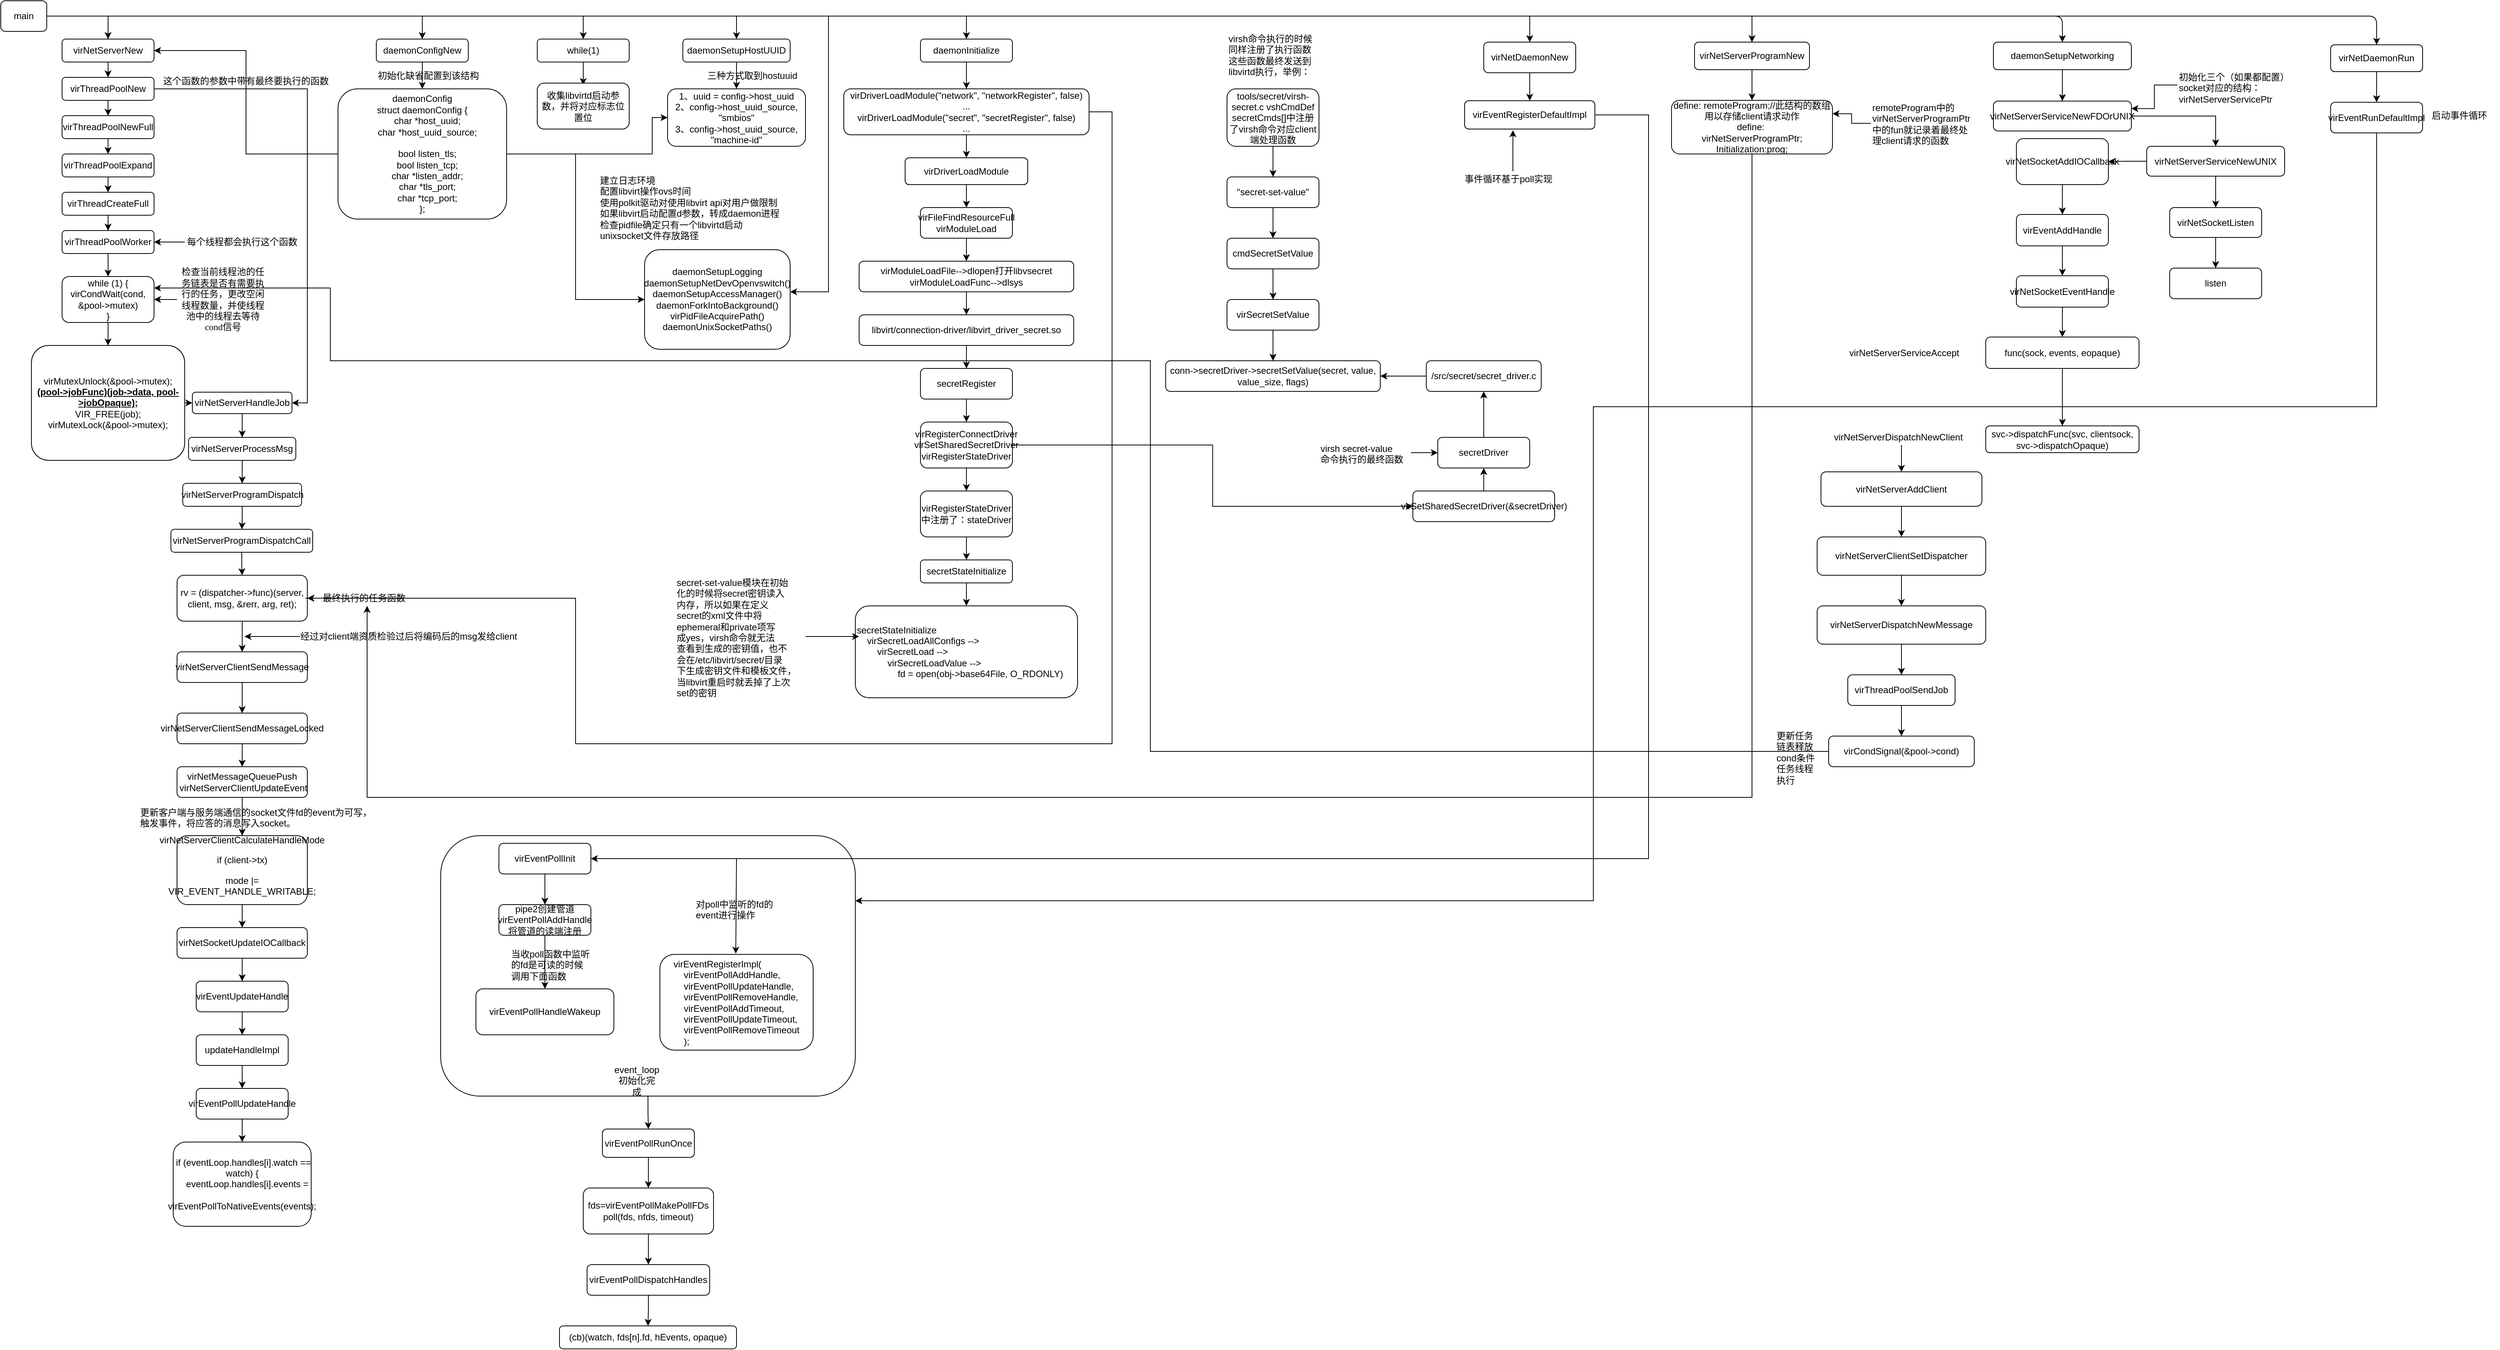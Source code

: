 <mxfile version="12.2.7" type="github" pages="1"><diagram id="6nts0LVAfogkOKdhR7Pe" name="第 1 页"><mxGraphModel dx="946" dy="543" grid="1" gridSize="10" guides="1" tooltips="1" connect="1" arrows="1" fold="1" page="1" pageScale="1" pageWidth="3300" pageHeight="4681" background="none" math="0" shadow="0"><root><mxCell id="0"/><mxCell id="1" parent="0"/><mxCell id="l3iOEgcPiv_9qMDqv0bA-8" style="edgeStyle=orthogonalEdgeStyle;rounded=0;orthogonalLoop=1;jettySize=auto;html=1;" parent="1" source="l3iOEgcPiv_9qMDqv0bA-1" target="l3iOEgcPiv_9qMDqv0bA-7" edge="1"><mxGeometry relative="1" as="geometry"/></mxCell><mxCell id="l3iOEgcPiv_9qMDqv0bA-64" style="edgeStyle=orthogonalEdgeStyle;rounded=0;orthogonalLoop=1;jettySize=auto;html=1;entryX=0.5;entryY=0;entryDx=0;entryDy=0;" parent="1" source="l3iOEgcPiv_9qMDqv0bA-1" target="l3iOEgcPiv_9qMDqv0bA-63" edge="1"><mxGeometry relative="1" as="geometry"><mxPoint x="400" y="50" as="targetPoint"/></mxGeometry></mxCell><mxCell id="l3iOEgcPiv_9qMDqv0bA-73" style="edgeStyle=orthogonalEdgeStyle;rounded=0;orthogonalLoop=1;jettySize=auto;html=1;" parent="1" source="l3iOEgcPiv_9qMDqv0bA-1" target="l3iOEgcPiv_9qMDqv0bA-70" edge="1"><mxGeometry relative="1" as="geometry"/></mxCell><mxCell id="l3iOEgcPiv_9qMDqv0bA-85" style="edgeStyle=orthogonalEdgeStyle;rounded=0;orthogonalLoop=1;jettySize=auto;html=1;entryX=0.5;entryY=0;entryDx=0;entryDy=0;" parent="1" source="l3iOEgcPiv_9qMDqv0bA-1" target="l3iOEgcPiv_9qMDqv0bA-74" edge="1"><mxGeometry relative="1" as="geometry"/></mxCell><mxCell id="l3iOEgcPiv_9qMDqv0bA-86" style="edgeStyle=orthogonalEdgeStyle;rounded=0;orthogonalLoop=1;jettySize=auto;html=1;entryX=1;entryY=0.423;entryDx=0;entryDy=0;entryPerimeter=0;" parent="1" source="l3iOEgcPiv_9qMDqv0bA-1" target="l3iOEgcPiv_9qMDqv0bA-79" edge="1"><mxGeometry relative="1" as="geometry"><Array as="points"><mxPoint x="1080" y="50"/><mxPoint x="1080" y="410"/></Array></mxGeometry></mxCell><mxCell id="l3iOEgcPiv_9qMDqv0bA-106" style="edgeStyle=orthogonalEdgeStyle;rounded=0;orthogonalLoop=1;jettySize=auto;html=1;entryX=0.5;entryY=0;entryDx=0;entryDy=0;" parent="1" source="l3iOEgcPiv_9qMDqv0bA-1" target="l3iOEgcPiv_9qMDqv0bA-105" edge="1"><mxGeometry relative="1" as="geometry"/></mxCell><mxCell id="l3iOEgcPiv_9qMDqv0bA-157" style="edgeStyle=orthogonalEdgeStyle;rounded=0;orthogonalLoop=1;jettySize=auto;html=1;entryX=0.5;entryY=0;entryDx=0;entryDy=0;" parent="1" source="l3iOEgcPiv_9qMDqv0bA-1" target="l3iOEgcPiv_9qMDqv0bA-156" edge="1"><mxGeometry relative="1" as="geometry"/></mxCell><mxCell id="l3iOEgcPiv_9qMDqv0bA-163" style="edgeStyle=orthogonalEdgeStyle;rounded=0;orthogonalLoop=1;jettySize=auto;html=1;entryX=0.5;entryY=0;entryDx=0;entryDy=0;" parent="1" source="l3iOEgcPiv_9qMDqv0bA-1" target="l3iOEgcPiv_9qMDqv0bA-162" edge="1"><mxGeometry relative="1" as="geometry"><mxPoint x="2310" y="50" as="targetPoint"/><Array as="points"><mxPoint x="2285" y="50"/></Array></mxGeometry></mxCell><mxCell id="l3iOEgcPiv_9qMDqv0bA-1" value="main" style="rounded=1;whiteSpace=wrap;html=1;" parent="1" vertex="1"><mxGeometry y="30" width="60" height="40" as="geometry"/></mxCell><mxCell id="l3iOEgcPiv_9qMDqv0bA-15" style="edgeStyle=orthogonalEdgeStyle;rounded=0;orthogonalLoop=1;jettySize=auto;html=1;entryX=0.5;entryY=0;entryDx=0;entryDy=0;" parent="1" source="l3iOEgcPiv_9qMDqv0bA-7" target="l3iOEgcPiv_9qMDqv0bA-9" edge="1"><mxGeometry relative="1" as="geometry"/></mxCell><mxCell id="l3iOEgcPiv_9qMDqv0bA-7" value="virNetServerNew" style="rounded=1;whiteSpace=wrap;html=1;" parent="1" vertex="1"><mxGeometry x="80" y="80" width="120" height="30" as="geometry"/></mxCell><mxCell id="l3iOEgcPiv_9qMDqv0bA-17" style="edgeStyle=orthogonalEdgeStyle;rounded=0;orthogonalLoop=1;jettySize=auto;html=1;entryX=0.5;entryY=0;entryDx=0;entryDy=0;" parent="1" source="l3iOEgcPiv_9qMDqv0bA-9" target="l3iOEgcPiv_9qMDqv0bA-16" edge="1"><mxGeometry relative="1" as="geometry"/></mxCell><mxCell id="l3iOEgcPiv_9qMDqv0bA-9" value="virThreadPoolNew" style="rounded=1;whiteSpace=wrap;html=1;" parent="1" vertex="1"><mxGeometry x="80" y="130" width="120" height="30" as="geometry"/></mxCell><mxCell id="l3iOEgcPiv_9qMDqv0bA-19" style="edgeStyle=orthogonalEdgeStyle;rounded=0;orthogonalLoop=1;jettySize=auto;html=1;" parent="1" source="l3iOEgcPiv_9qMDqv0bA-16" edge="1"><mxGeometry relative="1" as="geometry"><mxPoint x="140" y="230" as="targetPoint"/></mxGeometry></mxCell><mxCell id="l3iOEgcPiv_9qMDqv0bA-16" value="virThreadPoolNewFull" style="rounded=1;whiteSpace=wrap;html=1;" parent="1" vertex="1"><mxGeometry x="80" y="180" width="120" height="30" as="geometry"/></mxCell><mxCell id="l3iOEgcPiv_9qMDqv0bA-21" style="edgeStyle=orthogonalEdgeStyle;rounded=0;orthogonalLoop=1;jettySize=auto;html=1;entryX=0.5;entryY=0;entryDx=0;entryDy=0;" parent="1" source="l3iOEgcPiv_9qMDqv0bA-18" target="l3iOEgcPiv_9qMDqv0bA-20" edge="1"><mxGeometry relative="1" as="geometry"/></mxCell><mxCell id="l3iOEgcPiv_9qMDqv0bA-18" value="virThreadPoolExpand" style="rounded=1;whiteSpace=wrap;html=1;" parent="1" vertex="1"><mxGeometry x="80" y="230" width="120" height="30" as="geometry"/></mxCell><mxCell id="l3iOEgcPiv_9qMDqv0bA-29" style="edgeStyle=orthogonalEdgeStyle;rounded=0;orthogonalLoop=1;jettySize=auto;html=1;entryX=0.5;entryY=0;entryDx=0;entryDy=0;" parent="1" source="l3iOEgcPiv_9qMDqv0bA-20" target="l3iOEgcPiv_9qMDqv0bA-28" edge="1"><mxGeometry relative="1" as="geometry"/></mxCell><mxCell id="l3iOEgcPiv_9qMDqv0bA-35" style="edgeStyle=orthogonalEdgeStyle;rounded=0;orthogonalLoop=1;jettySize=auto;html=1;entryX=1;entryY=0.5;entryDx=0;entryDy=0;exitX=1;exitY=0.5;exitDx=0;exitDy=0;" parent="1" source="l3iOEgcPiv_9qMDqv0bA-9" target="l3iOEgcPiv_9qMDqv0bA-33" edge="1"><mxGeometry relative="1" as="geometry"/></mxCell><mxCell id="l3iOEgcPiv_9qMDqv0bA-20" value="virThreadCreateFull" style="rounded=1;whiteSpace=wrap;html=1;" parent="1" vertex="1"><mxGeometry x="80" y="280" width="120" height="30" as="geometry"/></mxCell><mxCell id="l3iOEgcPiv_9qMDqv0bA-25" style="edgeStyle=orthogonalEdgeStyle;rounded=0;orthogonalLoop=1;jettySize=auto;html=1;entryX=0.5;entryY=0;entryDx=0;entryDy=0;" parent="1" source="l3iOEgcPiv_9qMDqv0bA-22" target="l3iOEgcPiv_9qMDqv0bA-24" edge="1"><mxGeometry relative="1" as="geometry"/></mxCell><mxCell id="l3iOEgcPiv_9qMDqv0bA-22" value="while (1) {&lt;br&gt;virCondWait(cond, &amp;amp;pool-&amp;gt;mutex)&lt;br&gt;}" style="rounded=1;whiteSpace=wrap;html=1;" parent="1" vertex="1"><mxGeometry x="80" y="390" width="120" height="60" as="geometry"/></mxCell><mxCell id="l3iOEgcPiv_9qMDqv0bA-34" style="edgeStyle=orthogonalEdgeStyle;rounded=0;orthogonalLoop=1;jettySize=auto;html=1;entryX=0;entryY=0.5;entryDx=0;entryDy=0;" parent="1" source="l3iOEgcPiv_9qMDqv0bA-24" target="l3iOEgcPiv_9qMDqv0bA-33" edge="1"><mxGeometry relative="1" as="geometry"/></mxCell><mxCell id="l3iOEgcPiv_9qMDqv0bA-24" value="&lt;div&gt;virMutexUnlock(&amp;amp;pool-&amp;gt;mutex);&lt;/div&gt;&lt;div&gt;&lt;b&gt;&lt;u&gt;(pool-&amp;gt;jobFunc)(job-&amp;gt;data, pool-&amp;gt;jobOpaque);&lt;/u&gt;&lt;/b&gt;&lt;/div&gt;&lt;div&gt;VIR_FREE(job);&lt;/div&gt;&lt;div&gt;virMutexLock(&amp;amp;pool-&amp;gt;mutex);&lt;/div&gt;" style="rounded=1;whiteSpace=wrap;html=1;" parent="1" vertex="1"><mxGeometry x="40" y="480" width="200" height="150" as="geometry"/></mxCell><mxCell id="l3iOEgcPiv_9qMDqv0bA-27" style="edgeStyle=orthogonalEdgeStyle;rounded=0;orthogonalLoop=1;jettySize=auto;html=1;entryX=1;entryY=0.5;entryDx=0;entryDy=0;" parent="1" source="l3iOEgcPiv_9qMDqv0bA-26" target="l3iOEgcPiv_9qMDqv0bA-22" edge="1"><mxGeometry relative="1" as="geometry"/></mxCell><mxCell id="l3iOEgcPiv_9qMDqv0bA-26" value="&lt;font face=&quot;Comic Sans MS&quot;&gt;检查当前线程池的任务链表是否有需要执行的任务，更改空闲线程数量，并使线程池中的线程去等待cond信号&lt;/font&gt;" style="text;html=1;strokeColor=none;fillColor=none;align=center;verticalAlign=middle;whiteSpace=wrap;rounded=0;" parent="1" vertex="1"><mxGeometry x="230" y="410" width="120" height="20" as="geometry"/></mxCell><mxCell id="l3iOEgcPiv_9qMDqv0bA-32" style="edgeStyle=orthogonalEdgeStyle;rounded=0;orthogonalLoop=1;jettySize=auto;html=1;entryX=0.5;entryY=0;entryDx=0;entryDy=0;" parent="1" source="l3iOEgcPiv_9qMDqv0bA-28" target="l3iOEgcPiv_9qMDqv0bA-22" edge="1"><mxGeometry relative="1" as="geometry"/></mxCell><mxCell id="l3iOEgcPiv_9qMDqv0bA-28" value="virThreadPoolWorker" style="rounded=1;whiteSpace=wrap;html=1;" parent="1" vertex="1"><mxGeometry x="80" y="330" width="120" height="30" as="geometry"/></mxCell><mxCell id="l3iOEgcPiv_9qMDqv0bA-31" style="edgeStyle=orthogonalEdgeStyle;rounded=0;orthogonalLoop=1;jettySize=auto;html=1;entryX=1;entryY=0.5;entryDx=0;entryDy=0;" parent="1" source="l3iOEgcPiv_9qMDqv0bA-30" target="l3iOEgcPiv_9qMDqv0bA-28" edge="1"><mxGeometry relative="1" as="geometry"/></mxCell><mxCell id="l3iOEgcPiv_9qMDqv0bA-30" value="每个线程都会执行这个函数" style="text;html=1;strokeColor=none;fillColor=none;align=center;verticalAlign=middle;whiteSpace=wrap;rounded=0;" parent="1" vertex="1"><mxGeometry x="240" y="335" width="150" height="20" as="geometry"/></mxCell><mxCell id="l3iOEgcPiv_9qMDqv0bA-38" style="edgeStyle=orthogonalEdgeStyle;rounded=0;orthogonalLoop=1;jettySize=auto;html=1;entryX=0.5;entryY=0;entryDx=0;entryDy=0;" parent="1" source="l3iOEgcPiv_9qMDqv0bA-33" target="l3iOEgcPiv_9qMDqv0bA-37" edge="1"><mxGeometry relative="1" as="geometry"/></mxCell><mxCell id="l3iOEgcPiv_9qMDqv0bA-33" value="virNetServerHandleJob" style="rounded=1;whiteSpace=wrap;html=1;" parent="1" vertex="1"><mxGeometry x="250" y="541" width="130" height="28" as="geometry"/></mxCell><mxCell id="l3iOEgcPiv_9qMDqv0bA-36" value="这个函数的参数中带有最终要执行的函数&lt;br&gt;" style="text;html=1;resizable=0;points=[];autosize=1;align=left;verticalAlign=top;spacingTop=-4;" parent="1" vertex="1"><mxGeometry x="210" y="125" width="230" height="20" as="geometry"/></mxCell><mxCell id="l3iOEgcPiv_9qMDqv0bA-56" style="edgeStyle=orthogonalEdgeStyle;rounded=0;orthogonalLoop=1;jettySize=auto;html=1;entryX=0.5;entryY=0;entryDx=0;entryDy=0;" parent="1" source="l3iOEgcPiv_9qMDqv0bA-37" target="l3iOEgcPiv_9qMDqv0bA-39" edge="1"><mxGeometry relative="1" as="geometry"/></mxCell><mxCell id="l3iOEgcPiv_9qMDqv0bA-37" value="virNetServerProcessMsg" style="rounded=1;whiteSpace=wrap;html=1;" parent="1" vertex="1"><mxGeometry x="245" y="600" width="140" height="30" as="geometry"/></mxCell><mxCell id="l3iOEgcPiv_9qMDqv0bA-57" style="edgeStyle=orthogonalEdgeStyle;rounded=0;orthogonalLoop=1;jettySize=auto;html=1;entryX=0.5;entryY=0;entryDx=0;entryDy=0;" parent="1" source="l3iOEgcPiv_9qMDqv0bA-39" target="l3iOEgcPiv_9qMDqv0bA-42" edge="1"><mxGeometry relative="1" as="geometry"/></mxCell><mxCell id="l3iOEgcPiv_9qMDqv0bA-39" value="virNetServerProgramDispatch" style="rounded=1;whiteSpace=wrap;html=1;" parent="1" vertex="1"><mxGeometry x="237.5" y="660" width="155" height="30" as="geometry"/></mxCell><mxCell id="l3iOEgcPiv_9qMDqv0bA-58" style="edgeStyle=orthogonalEdgeStyle;rounded=0;orthogonalLoop=1;jettySize=auto;html=1;entryX=0.5;entryY=0;entryDx=0;entryDy=0;" parent="1" source="l3iOEgcPiv_9qMDqv0bA-42" target="l3iOEgcPiv_9qMDqv0bA-45" edge="1"><mxGeometry relative="1" as="geometry"/></mxCell><mxCell id="l3iOEgcPiv_9qMDqv0bA-42" value="virNetServerProgramDispatchCall" style="rounded=1;whiteSpace=wrap;html=1;" parent="1" vertex="1"><mxGeometry x="222" y="720" width="185" height="30" as="geometry"/></mxCell><mxCell id="l3iOEgcPiv_9qMDqv0bA-59" style="edgeStyle=orthogonalEdgeStyle;rounded=0;orthogonalLoop=1;jettySize=auto;html=1;entryX=0.5;entryY=0;entryDx=0;entryDy=0;" parent="1" source="l3iOEgcPiv_9qMDqv0bA-45" target="l3iOEgcPiv_9qMDqv0bA-55" edge="1"><mxGeometry relative="1" as="geometry"/></mxCell><mxCell id="l3iOEgcPiv_9qMDqv0bA-45" value="rv = (dispatcher-&amp;gt;func)(server, client, msg, &amp;amp;rerr, arg, ret);" style="rounded=1;whiteSpace=wrap;html=1;" parent="1" vertex="1"><mxGeometry x="230" y="780" width="170" height="60" as="geometry"/></mxCell><mxCell id="l3iOEgcPiv_9qMDqv0bA-54" style="edgeStyle=orthogonalEdgeStyle;rounded=0;orthogonalLoop=1;jettySize=auto;html=1;entryX=1;entryY=0.5;entryDx=0;entryDy=0;" parent="1" source="l3iOEgcPiv_9qMDqv0bA-53" target="l3iOEgcPiv_9qMDqv0bA-45" edge="1"><mxGeometry relative="1" as="geometry"/></mxCell><mxCell id="l3iOEgcPiv_9qMDqv0bA-53" value="最终执行的任务函数" style="text;html=1;resizable=0;points=[];autosize=1;align=left;verticalAlign=top;spacingTop=-4;" parent="1" vertex="1"><mxGeometry x="417.5" y="800" width="120" height="20" as="geometry"/></mxCell><mxCell id="l3iOEgcPiv_9qMDqv0bA-89" style="edgeStyle=orthogonalEdgeStyle;rounded=0;orthogonalLoop=1;jettySize=auto;html=1;entryX=0.5;entryY=0;entryDx=0;entryDy=0;" parent="1" source="l3iOEgcPiv_9qMDqv0bA-55" target="l3iOEgcPiv_9qMDqv0bA-87" edge="1"><mxGeometry relative="1" as="geometry"/></mxCell><mxCell id="l3iOEgcPiv_9qMDqv0bA-55" value="virNetServerClientSendMessage" style="rounded=1;whiteSpace=wrap;html=1;" parent="1" vertex="1"><mxGeometry x="230" y="880" width="170" height="40" as="geometry"/></mxCell><mxCell id="l3iOEgcPiv_9qMDqv0bA-61" style="edgeStyle=orthogonalEdgeStyle;rounded=0;orthogonalLoop=1;jettySize=auto;html=1;" parent="1" edge="1"><mxGeometry relative="1" as="geometry"><mxPoint x="318" y="860" as="targetPoint"/><mxPoint x="390.5" y="860" as="sourcePoint"/></mxGeometry></mxCell><mxCell id="l3iOEgcPiv_9qMDqv0bA-60" value="经过对client端资质检验过后将编码后的msg发给client" style="text;html=1;resizable=0;points=[];autosize=1;align=left;verticalAlign=top;spacingTop=-4;" parent="1" vertex="1"><mxGeometry x="388.5" y="850" width="300" height="20" as="geometry"/></mxCell><mxCell id="l3iOEgcPiv_9qMDqv0bA-68" style="edgeStyle=orthogonalEdgeStyle;rounded=0;orthogonalLoop=1;jettySize=auto;html=1;entryX=0.5;entryY=0;entryDx=0;entryDy=0;" parent="1" source="l3iOEgcPiv_9qMDqv0bA-63" target="l3iOEgcPiv_9qMDqv0bA-65" edge="1"><mxGeometry relative="1" as="geometry"/></mxCell><mxCell id="l3iOEgcPiv_9qMDqv0bA-63" value="daemonConfigNew" style="rounded=1;whiteSpace=wrap;html=1;" parent="1" vertex="1"><mxGeometry x="490" y="80" width="120" height="30" as="geometry"/></mxCell><mxCell id="l3iOEgcPiv_9qMDqv0bA-78" style="edgeStyle=orthogonalEdgeStyle;rounded=0;orthogonalLoop=1;jettySize=auto;html=1;entryX=0;entryY=0.5;entryDx=0;entryDy=0;" parent="1" source="l3iOEgcPiv_9qMDqv0bA-65" target="l3iOEgcPiv_9qMDqv0bA-75" edge="1"><mxGeometry relative="1" as="geometry"><Array as="points"><mxPoint x="850" y="230"/><mxPoint x="850" y="183"/></Array></mxGeometry></mxCell><mxCell id="l3iOEgcPiv_9qMDqv0bA-80" style="edgeStyle=orthogonalEdgeStyle;rounded=0;orthogonalLoop=1;jettySize=auto;html=1;entryX=1;entryY=0.5;entryDx=0;entryDy=0;" parent="1" source="l3iOEgcPiv_9qMDqv0bA-65" target="l3iOEgcPiv_9qMDqv0bA-7" edge="1"><mxGeometry relative="1" as="geometry"/></mxCell><mxCell id="l3iOEgcPiv_9qMDqv0bA-81" style="edgeStyle=orthogonalEdgeStyle;rounded=0;orthogonalLoop=1;jettySize=auto;html=1;entryX=0;entryY=0.5;entryDx=0;entryDy=0;" parent="1" source="l3iOEgcPiv_9qMDqv0bA-65" target="l3iOEgcPiv_9qMDqv0bA-79" edge="1"><mxGeometry relative="1" as="geometry"/></mxCell><mxCell id="l3iOEgcPiv_9qMDqv0bA-65" value="&lt;div&gt;daemonConfig&lt;/div&gt;&lt;div&gt;struct daemonConfig {&lt;/div&gt;&lt;div&gt;&amp;nbsp; &amp;nbsp; char *host_uuid;&lt;/div&gt;&lt;div&gt;&amp;nbsp; &amp;nbsp; char *host_uuid_source;&lt;/div&gt;&lt;div&gt;&lt;br&gt;&lt;/div&gt;&lt;div&gt;&amp;nbsp; &amp;nbsp; bool listen_tls;&lt;/div&gt;&lt;div&gt;&amp;nbsp; &amp;nbsp; bool listen_tcp;&lt;/div&gt;&lt;div&gt;&amp;nbsp; &amp;nbsp; char *listen_addr;&lt;/div&gt;&lt;div&gt;&amp;nbsp; &amp;nbsp; char *tls_port;&lt;/div&gt;&lt;div&gt;&amp;nbsp; &amp;nbsp; char *tcp_port;&lt;/div&gt;&lt;div&gt;&lt;span&gt;};&lt;/span&gt;&lt;br&gt;&lt;/div&gt;" style="rounded=1;whiteSpace=wrap;html=1;" parent="1" vertex="1"><mxGeometry x="440" y="145" width="220" height="170" as="geometry"/></mxCell><mxCell id="l3iOEgcPiv_9qMDqv0bA-69" value="初始化缺省配置到该结构" style="text;html=1;resizable=0;points=[];autosize=1;align=left;verticalAlign=top;spacingTop=-4;" parent="1" vertex="1"><mxGeometry x="490" y="117.5" width="150" height="20" as="geometry"/></mxCell><mxCell id="l3iOEgcPiv_9qMDqv0bA-72" style="edgeStyle=orthogonalEdgeStyle;rounded=0;orthogonalLoop=1;jettySize=auto;html=1;" parent="1" source="l3iOEgcPiv_9qMDqv0bA-70" edge="1"><mxGeometry relative="1" as="geometry"><mxPoint x="760" y="140" as="targetPoint"/></mxGeometry></mxCell><mxCell id="l3iOEgcPiv_9qMDqv0bA-70" value="while(1)" style="rounded=1;whiteSpace=wrap;html=1;" parent="1" vertex="1"><mxGeometry x="700" y="80" width="120" height="30" as="geometry"/></mxCell><mxCell id="l3iOEgcPiv_9qMDqv0bA-71" value="收集libvirtd启动参数，并将对应标志位置位" style="rounded=1;whiteSpace=wrap;html=1;" parent="1" vertex="1"><mxGeometry x="700" y="137.5" width="120" height="60" as="geometry"/></mxCell><mxCell id="l3iOEgcPiv_9qMDqv0bA-76" style="edgeStyle=orthogonalEdgeStyle;rounded=0;orthogonalLoop=1;jettySize=auto;html=1;entryX=0.5;entryY=0;entryDx=0;entryDy=0;" parent="1" source="l3iOEgcPiv_9qMDqv0bA-74" target="l3iOEgcPiv_9qMDqv0bA-75" edge="1"><mxGeometry relative="1" as="geometry"/></mxCell><mxCell id="l3iOEgcPiv_9qMDqv0bA-74" value="daemonSetupHostUUID" style="rounded=1;whiteSpace=wrap;html=1;" parent="1" vertex="1"><mxGeometry x="890" y="80" width="140" height="30" as="geometry"/></mxCell><mxCell id="l3iOEgcPiv_9qMDqv0bA-75" value="1、uuid = config-&amp;gt;host_uuid&lt;br&gt;2、config-&amp;gt;host_uuid_source, &quot;smbios&quot;&lt;br&gt;3、config-&amp;gt;host_uuid_source, &quot;machine-id&quot;" style="rounded=1;whiteSpace=wrap;html=1;" parent="1" vertex="1"><mxGeometry x="870" y="145" width="180" height="75" as="geometry"/></mxCell><mxCell id="l3iOEgcPiv_9qMDqv0bA-77" value="三种方式取到hostuuid" style="text;html=1;resizable=0;points=[];autosize=1;align=left;verticalAlign=top;spacingTop=-4;" parent="1" vertex="1"><mxGeometry x="920" y="117.5" width="130" height="20" as="geometry"/></mxCell><mxCell id="l3iOEgcPiv_9qMDqv0bA-79" value="daemonSetupLogging&lt;br&gt;daemonSetupNetDevOpenvswitch()&lt;br&gt;daemonSetupAccessManager()&lt;br&gt;daemonForkIntoBackground()&lt;br&gt;virPidFileAcquirePath()&lt;br&gt;daemonUnixSocketPaths()" style="rounded=1;whiteSpace=wrap;html=1;" parent="1" vertex="1"><mxGeometry x="840" y="355" width="190" height="130" as="geometry"/></mxCell><mxCell id="l3iOEgcPiv_9qMDqv0bA-82" style="edgeStyle=orthogonalEdgeStyle;rounded=0;orthogonalLoop=1;jettySize=auto;html=1;exitX=0.5;exitY=1;exitDx=0;exitDy=0;" parent="1" source="l3iOEgcPiv_9qMDqv0bA-79" target="l3iOEgcPiv_9qMDqv0bA-79" edge="1"><mxGeometry relative="1" as="geometry"/></mxCell><mxCell id="l3iOEgcPiv_9qMDqv0bA-83" value="建立日志环境&lt;br&gt;配置libvirt操作ovs时间&lt;br&gt;使用polkit驱动对使用libvirt api对用户做限制&lt;br&gt;如果libvirt启动配置d参数，转成daemon进程&lt;br&gt;检查pidfile确定只有一个libvirtd启动&lt;br&gt;unixsocket文件存放路径" style="text;html=1;resizable=0;points=[];autosize=1;align=left;verticalAlign=top;spacingTop=-4;" parent="1" vertex="1"><mxGeometry x="780" y="255" width="250" height="90" as="geometry"/></mxCell><mxCell id="l3iOEgcPiv_9qMDqv0bA-91" style="edgeStyle=orthogonalEdgeStyle;rounded=0;orthogonalLoop=1;jettySize=auto;html=1;entryX=0.5;entryY=0;entryDx=0;entryDy=0;" parent="1" source="l3iOEgcPiv_9qMDqv0bA-87" target="l3iOEgcPiv_9qMDqv0bA-90" edge="1"><mxGeometry relative="1" as="geometry"/></mxCell><mxCell id="l3iOEgcPiv_9qMDqv0bA-87" value="&lt;span style=&quot;text-align: left&quot;&gt;virNetServerClientSendMessageLocked&lt;/span&gt;" style="rounded=1;whiteSpace=wrap;html=1;" parent="1" vertex="1"><mxGeometry x="230" y="960" width="170" height="40" as="geometry"/></mxCell><mxCell id="l3iOEgcPiv_9qMDqv0bA-93" style="edgeStyle=orthogonalEdgeStyle;rounded=0;orthogonalLoop=1;jettySize=auto;html=1;entryX=0.5;entryY=0;entryDx=0;entryDy=0;" parent="1" source="l3iOEgcPiv_9qMDqv0bA-90" target="l3iOEgcPiv_9qMDqv0bA-92" edge="1"><mxGeometry relative="1" as="geometry"/></mxCell><mxCell id="l3iOEgcPiv_9qMDqv0bA-90" value="virNetMessageQueuePush&lt;br&gt;&lt;span lang=&quot;EN-US&quot;&gt;&amp;nbsp;virNetServerClientUpdateEvent&lt;/span&gt;" style="rounded=1;whiteSpace=wrap;html=1;" parent="1" vertex="1"><mxGeometry x="230" y="1030" width="170" height="40" as="geometry"/></mxCell><mxCell id="l3iOEgcPiv_9qMDqv0bA-96" style="edgeStyle=orthogonalEdgeStyle;rounded=0;orthogonalLoop=1;jettySize=auto;html=1;entryX=0.5;entryY=0;entryDx=0;entryDy=0;" parent="1" source="l3iOEgcPiv_9qMDqv0bA-92" target="l3iOEgcPiv_9qMDqv0bA-95" edge="1"><mxGeometry relative="1" as="geometry"/></mxCell><mxCell id="l3iOEgcPiv_9qMDqv0bA-92" value="virNetServerClientCalculateHandleMode&lt;br&gt;&lt;p&gt;&lt;span lang=&quot;EN-US&quot;&gt;if (client-&amp;gt;tx)&lt;/span&gt;&lt;/p&gt;&lt;p&gt;&lt;span&gt;mode |= VIR_EVENT_HANDLE_WRITABLE;&lt;/span&gt;&lt;/p&gt;" style="rounded=1;whiteSpace=wrap;html=1;" parent="1" vertex="1"><mxGeometry x="230" y="1120" width="170" height="90" as="geometry"/></mxCell><mxCell id="l3iOEgcPiv_9qMDqv0bA-94" value="&lt;span&gt;更新客户端与服务端通信的&lt;/span&gt;&lt;span lang=&quot;EN-US&quot;&gt;socket&lt;/span&gt;&lt;span&gt;文件&lt;/span&gt;&lt;span lang=&quot;EN-US&quot;&gt;fd&lt;/span&gt;&lt;span&gt;的event为可写，&lt;br&gt;触发事件，将应答的消息写入&lt;/span&gt;&lt;span lang=&quot;EN-US&quot;&gt;socket&lt;/span&gt;&lt;span&gt;。&lt;/span&gt;" style="text;html=1;resizable=0;points=[];autosize=1;align=left;verticalAlign=top;spacingTop=-4;" parent="1" vertex="1"><mxGeometry x="180" y="1080" width="320" height="30" as="geometry"/></mxCell><mxCell id="l3iOEgcPiv_9qMDqv0bA-98" style="edgeStyle=orthogonalEdgeStyle;rounded=0;orthogonalLoop=1;jettySize=auto;html=1;entryX=0.5;entryY=0;entryDx=0;entryDy=0;" parent="1" source="l3iOEgcPiv_9qMDqv0bA-95" target="l3iOEgcPiv_9qMDqv0bA-97" edge="1"><mxGeometry relative="1" as="geometry"/></mxCell><mxCell id="l3iOEgcPiv_9qMDqv0bA-95" value="virNetSocketUpdateIOCallback" style="rounded=1;whiteSpace=wrap;html=1;" parent="1" vertex="1"><mxGeometry x="230" y="1240" width="170" height="40" as="geometry"/></mxCell><mxCell id="l3iOEgcPiv_9qMDqv0bA-100" style="edgeStyle=orthogonalEdgeStyle;rounded=0;orthogonalLoop=1;jettySize=auto;html=1;entryX=0.5;entryY=0;entryDx=0;entryDy=0;" parent="1" source="l3iOEgcPiv_9qMDqv0bA-97" target="l3iOEgcPiv_9qMDqv0bA-99" edge="1"><mxGeometry relative="1" as="geometry"/></mxCell><mxCell id="l3iOEgcPiv_9qMDqv0bA-97" value="virEventUpdateHandle" style="rounded=1;whiteSpace=wrap;html=1;" parent="1" vertex="1"><mxGeometry x="255" y="1310" width="120" height="40" as="geometry"/></mxCell><mxCell id="l3iOEgcPiv_9qMDqv0bA-102" style="edgeStyle=orthogonalEdgeStyle;rounded=0;orthogonalLoop=1;jettySize=auto;html=1;entryX=0.5;entryY=0;entryDx=0;entryDy=0;" parent="1" source="l3iOEgcPiv_9qMDqv0bA-99" target="l3iOEgcPiv_9qMDqv0bA-101" edge="1"><mxGeometry relative="1" as="geometry"/></mxCell><mxCell id="l3iOEgcPiv_9qMDqv0bA-99" value="updateHandleImpl" style="rounded=1;whiteSpace=wrap;html=1;" parent="1" vertex="1"><mxGeometry x="255" y="1380" width="120" height="40" as="geometry"/></mxCell><mxCell id="l3iOEgcPiv_9qMDqv0bA-104" style="edgeStyle=orthogonalEdgeStyle;rounded=0;orthogonalLoop=1;jettySize=auto;html=1;entryX=0.5;entryY=0;entryDx=0;entryDy=0;" parent="1" source="l3iOEgcPiv_9qMDqv0bA-101" target="l3iOEgcPiv_9qMDqv0bA-103" edge="1"><mxGeometry relative="1" as="geometry"/></mxCell><mxCell id="l3iOEgcPiv_9qMDqv0bA-101" value="virEventPollUpdateHandle" style="rounded=1;whiteSpace=wrap;html=1;" parent="1" vertex="1"><mxGeometry x="255" y="1450" width="120" height="40" as="geometry"/></mxCell><mxCell id="l3iOEgcPiv_9qMDqv0bA-103" value="&lt;div&gt;&amp;nbsp;if (eventLoop.handles[i].watch == watch) {&lt;/div&gt;&lt;div&gt;&amp;nbsp; &amp;nbsp; eventLoop.handles[i].events =&lt;/div&gt;&lt;div&gt;&amp;nbsp; &amp;nbsp; &amp;nbsp; &amp;nbsp; &amp;nbsp; &amp;nbsp; virEventPollToNativeEvents(events);&lt;/div&gt;" style="rounded=1;whiteSpace=wrap;html=1;" parent="1" vertex="1"><mxGeometry x="225" y="1520" width="180" height="110" as="geometry"/></mxCell><mxCell id="l3iOEgcPiv_9qMDqv0bA-108" style="edgeStyle=orthogonalEdgeStyle;rounded=0;orthogonalLoop=1;jettySize=auto;html=1;entryX=0.5;entryY=0;entryDx=0;entryDy=0;" parent="1" source="l3iOEgcPiv_9qMDqv0bA-105" target="l3iOEgcPiv_9qMDqv0bA-107" edge="1"><mxGeometry relative="1" as="geometry"/></mxCell><mxCell id="l3iOEgcPiv_9qMDqv0bA-105" value="daemonInitialize" style="rounded=1;whiteSpace=wrap;html=1;" parent="1" vertex="1"><mxGeometry x="1200" y="80" width="120" height="30" as="geometry"/></mxCell><mxCell id="l3iOEgcPiv_9qMDqv0bA-110" style="edgeStyle=orthogonalEdgeStyle;rounded=0;orthogonalLoop=1;jettySize=auto;html=1;entryX=0.5;entryY=0;entryDx=0;entryDy=0;" parent="1" source="l3iOEgcPiv_9qMDqv0bA-107" target="l3iOEgcPiv_9qMDqv0bA-109" edge="1"><mxGeometry relative="1" as="geometry"/></mxCell><mxCell id="l3iOEgcPiv_9qMDqv0bA-129" style="edgeStyle=orthogonalEdgeStyle;rounded=0;orthogonalLoop=1;jettySize=auto;html=1;entryX=1;entryY=0.5;entryDx=0;entryDy=0;" parent="1" source="l3iOEgcPiv_9qMDqv0bA-107" target="l3iOEgcPiv_9qMDqv0bA-45" edge="1"><mxGeometry relative="1" as="geometry"><mxPoint x="690" y="620" as="targetPoint"/><Array as="points"><mxPoint x="1450" y="175"/><mxPoint x="1450" y="1000"/><mxPoint x="750" y="1000"/><mxPoint x="750" y="810"/></Array></mxGeometry></mxCell><mxCell id="l3iOEgcPiv_9qMDqv0bA-107" value="virDriverLoadModule(&quot;network&quot;, &quot;networkRegister&quot;, false)&lt;br&gt;...&lt;br&gt;virDriverLoadModule(&quot;secret&quot;, &quot;secretRegister&quot;, false)&lt;br&gt;..." style="rounded=1;whiteSpace=wrap;html=1;" parent="1" vertex="1"><mxGeometry x="1100" y="145" width="320" height="60" as="geometry"/></mxCell><mxCell id="l3iOEgcPiv_9qMDqv0bA-112" style="edgeStyle=orthogonalEdgeStyle;rounded=0;orthogonalLoop=1;jettySize=auto;html=1;entryX=0.5;entryY=0;entryDx=0;entryDy=0;" parent="1" source="l3iOEgcPiv_9qMDqv0bA-109" target="l3iOEgcPiv_9qMDqv0bA-111" edge="1"><mxGeometry relative="1" as="geometry"/></mxCell><mxCell id="l3iOEgcPiv_9qMDqv0bA-109" value="&lt;span style=&quot;white-space: normal&quot;&gt;virDriverLoadModule&lt;/span&gt;" style="rounded=1;whiteSpace=wrap;html=1;" parent="1" vertex="1"><mxGeometry x="1180" y="235" width="160" height="35" as="geometry"/></mxCell><mxCell id="l3iOEgcPiv_9qMDqv0bA-114" style="edgeStyle=orthogonalEdgeStyle;rounded=0;orthogonalLoop=1;jettySize=auto;html=1;entryX=0.5;entryY=0;entryDx=0;entryDy=0;" parent="1" source="l3iOEgcPiv_9qMDqv0bA-111" target="l3iOEgcPiv_9qMDqv0bA-113" edge="1"><mxGeometry relative="1" as="geometry"/></mxCell><mxCell id="l3iOEgcPiv_9qMDqv0bA-111" value="&lt;div&gt;virFileFindResourceFull&lt;/div&gt;&lt;div&gt;virModuleLoad&lt;/div&gt;" style="rounded=1;whiteSpace=wrap;html=1;" parent="1" vertex="1"><mxGeometry x="1200" y="300" width="120" height="40" as="geometry"/></mxCell><mxCell id="l3iOEgcPiv_9qMDqv0bA-116" style="edgeStyle=orthogonalEdgeStyle;rounded=0;orthogonalLoop=1;jettySize=auto;html=1;entryX=0.5;entryY=0;entryDx=0;entryDy=0;" parent="1" source="l3iOEgcPiv_9qMDqv0bA-113" target="l3iOEgcPiv_9qMDqv0bA-115" edge="1"><mxGeometry relative="1" as="geometry"/></mxCell><mxCell id="l3iOEgcPiv_9qMDqv0bA-113" value="&lt;div&gt;virModuleLoadFile--&amp;gt;dlopen打开libvsecret&lt;/div&gt;&lt;div&gt;virModuleLoadFunc--&amp;gt;dlsys&lt;/div&gt;" style="rounded=1;whiteSpace=wrap;html=1;" parent="1" vertex="1"><mxGeometry x="1120" y="370" width="280" height="40" as="geometry"/></mxCell><mxCell id="l3iOEgcPiv_9qMDqv0bA-118" style="edgeStyle=orthogonalEdgeStyle;rounded=0;orthogonalLoop=1;jettySize=auto;html=1;entryX=0.5;entryY=0;entryDx=0;entryDy=0;" parent="1" source="l3iOEgcPiv_9qMDqv0bA-115" target="l3iOEgcPiv_9qMDqv0bA-117" edge="1"><mxGeometry relative="1" as="geometry"/></mxCell><mxCell id="l3iOEgcPiv_9qMDqv0bA-115" value="libvirt/connection-driver/libvirt_driver_secret.so" style="rounded=1;whiteSpace=wrap;html=1;" parent="1" vertex="1"><mxGeometry x="1120" y="440" width="280" height="40" as="geometry"/></mxCell><mxCell id="l3iOEgcPiv_9qMDqv0bA-120" style="edgeStyle=orthogonalEdgeStyle;rounded=0;orthogonalLoop=1;jettySize=auto;html=1;entryX=0.5;entryY=0;entryDx=0;entryDy=0;" parent="1" source="l3iOEgcPiv_9qMDqv0bA-117" target="l3iOEgcPiv_9qMDqv0bA-119" edge="1"><mxGeometry relative="1" as="geometry"/></mxCell><mxCell id="l3iOEgcPiv_9qMDqv0bA-117" value="secretRegister" style="rounded=1;whiteSpace=wrap;html=1;" parent="1" vertex="1"><mxGeometry x="1200" y="510" width="120" height="40" as="geometry"/></mxCell><mxCell id="l3iOEgcPiv_9qMDqv0bA-122" value="" style="edgeStyle=orthogonalEdgeStyle;rounded=0;orthogonalLoop=1;jettySize=auto;html=1;" parent="1" source="l3iOEgcPiv_9qMDqv0bA-119" target="l3iOEgcPiv_9qMDqv0bA-121" edge="1"><mxGeometry relative="1" as="geometry"/></mxCell><mxCell id="l3iOEgcPiv_9qMDqv0bA-149" style="edgeStyle=orthogonalEdgeStyle;rounded=0;orthogonalLoop=1;jettySize=auto;html=1;entryX=0;entryY=0.5;entryDx=0;entryDy=0;" parent="1" source="l3iOEgcPiv_9qMDqv0bA-119" target="l3iOEgcPiv_9qMDqv0bA-150" edge="1"><mxGeometry relative="1" as="geometry"><mxPoint x="1870" y="610" as="targetPoint"/></mxGeometry></mxCell><mxCell id="l3iOEgcPiv_9qMDqv0bA-119" value="&lt;div&gt;virRegisterConnectDriver&lt;/div&gt;&lt;div&gt;virSetSharedSecretDriver&lt;/div&gt;&lt;div&gt;virRegisterStateDriver&lt;/div&gt;" style="rounded=1;whiteSpace=wrap;html=1;" parent="1" vertex="1"><mxGeometry x="1200" y="580" width="120" height="60" as="geometry"/></mxCell><mxCell id="l3iOEgcPiv_9qMDqv0bA-125" style="edgeStyle=orthogonalEdgeStyle;rounded=0;orthogonalLoop=1;jettySize=auto;html=1;entryX=0.5;entryY=0;entryDx=0;entryDy=0;" parent="1" source="l3iOEgcPiv_9qMDqv0bA-121" target="l3iOEgcPiv_9qMDqv0bA-123" edge="1"><mxGeometry relative="1" as="geometry"/></mxCell><mxCell id="l3iOEgcPiv_9qMDqv0bA-121" value="virRegisterStateDriver&lt;br&gt;中注册了：stateDriver" style="rounded=1;whiteSpace=wrap;html=1;" parent="1" vertex="1"><mxGeometry x="1200" y="670" width="120" height="60" as="geometry"/></mxCell><mxCell id="l3iOEgcPiv_9qMDqv0bA-126" style="edgeStyle=orthogonalEdgeStyle;rounded=0;orthogonalLoop=1;jettySize=auto;html=1;entryX=0.5;entryY=0;entryDx=0;entryDy=0;" parent="1" source="l3iOEgcPiv_9qMDqv0bA-123" target="l3iOEgcPiv_9qMDqv0bA-124" edge="1"><mxGeometry relative="1" as="geometry"/></mxCell><mxCell id="l3iOEgcPiv_9qMDqv0bA-123" value="secretStateInitialize" style="rounded=1;whiteSpace=wrap;html=1;" parent="1" vertex="1"><mxGeometry x="1200" y="760" width="120" height="30" as="geometry"/></mxCell><mxCell id="l3iOEgcPiv_9qMDqv0bA-124" value="&lt;div&gt;secretStateInitialize&lt;/div&gt;&lt;div&gt;&amp;nbsp; &amp;nbsp; virSecretLoadAllConfigs --&amp;gt;&lt;/div&gt;&lt;div&gt;&amp;nbsp; &amp;nbsp; &amp;nbsp; &amp;nbsp; virSecretLoad --&amp;gt;&lt;/div&gt;&lt;div&gt;&amp;nbsp; &amp;nbsp; &amp;nbsp; &amp;nbsp; &amp;nbsp; &amp;nbsp; virSecretLoadValue --&amp;gt;&lt;/div&gt;&lt;div&gt;&amp;nbsp; &amp;nbsp; &amp;nbsp; &amp;nbsp; &amp;nbsp; &amp;nbsp; &amp;nbsp; &amp;nbsp; fd = open(obj-&amp;gt;base64File, O_RDONLY)&lt;/div&gt;" style="rounded=1;whiteSpace=wrap;html=1;align=left;" parent="1" vertex="1"><mxGeometry x="1115" y="820" width="290" height="120" as="geometry"/></mxCell><mxCell id="l3iOEgcPiv_9qMDqv0bA-128" style="edgeStyle=orthogonalEdgeStyle;rounded=0;orthogonalLoop=1;jettySize=auto;html=1;entryX=0.017;entryY=0.333;entryDx=0;entryDy=0;entryPerimeter=0;" parent="1" source="l3iOEgcPiv_9qMDqv0bA-127" target="l3iOEgcPiv_9qMDqv0bA-124" edge="1"><mxGeometry relative="1" as="geometry"/></mxCell><mxCell id="l3iOEgcPiv_9qMDqv0bA-127" value="secret-set-value模块在初始&lt;br&gt;化的时候将secret密钥读入&lt;br&gt;内存，所以如果在定义&lt;br&gt;secret的xml文件中将&lt;br&gt;ephemeral和private项写&lt;br&gt;成yes，virsh命令就无法&lt;br&gt;查看到生成的密钥值，也不&lt;br&gt;会在/etc/libvirt/secret/目录&lt;br&gt;下生成密钥文件和模板文件，&lt;br&gt;当libvirt重启时就丢掉了上次&lt;br&gt;set的密钥" style="text;html=1;resizable=0;points=[];autosize=1;align=left;verticalAlign=top;spacingTop=-4;" parent="1" vertex="1"><mxGeometry x="880" y="780" width="170" height="160" as="geometry"/></mxCell><mxCell id="l3iOEgcPiv_9qMDqv0bA-139" style="edgeStyle=orthogonalEdgeStyle;rounded=0;orthogonalLoop=1;jettySize=auto;html=1;entryX=0.5;entryY=0;entryDx=0;entryDy=0;" parent="1" source="l3iOEgcPiv_9qMDqv0bA-136" target="l3iOEgcPiv_9qMDqv0bA-138" edge="1"><mxGeometry relative="1" as="geometry"/></mxCell><mxCell id="l3iOEgcPiv_9qMDqv0bA-136" value="tools/secret/virsh-secret.c vshCmdDef secretCmds[]中注册了virsh命令对应client端处理函数" style="rounded=1;whiteSpace=wrap;html=1;" parent="1" vertex="1"><mxGeometry x="1600" y="145" width="120" height="75" as="geometry"/></mxCell><mxCell id="l3iOEgcPiv_9qMDqv0bA-137" value="virsh命令执行的时候&lt;br&gt;同样注册了执行函数&lt;br&gt;这些函数最终发送到&lt;br&gt;libvirtd执行，举例：" style="text;html=1;resizable=0;points=[];autosize=1;align=left;verticalAlign=top;spacingTop=-4;" parent="1" vertex="1"><mxGeometry x="1600" y="70" width="120" height="60" as="geometry"/></mxCell><mxCell id="l3iOEgcPiv_9qMDqv0bA-141" style="edgeStyle=orthogonalEdgeStyle;rounded=0;orthogonalLoop=1;jettySize=auto;html=1;entryX=0.5;entryY=0;entryDx=0;entryDy=0;" parent="1" source="l3iOEgcPiv_9qMDqv0bA-138" target="l3iOEgcPiv_9qMDqv0bA-140" edge="1"><mxGeometry relative="1" as="geometry"/></mxCell><mxCell id="l3iOEgcPiv_9qMDqv0bA-138" value="&quot;secret-set-value&quot;" style="rounded=1;whiteSpace=wrap;html=1;" parent="1" vertex="1"><mxGeometry x="1600" y="260" width="120" height="40" as="geometry"/></mxCell><mxCell id="l3iOEgcPiv_9qMDqv0bA-144" style="edgeStyle=orthogonalEdgeStyle;rounded=0;orthogonalLoop=1;jettySize=auto;html=1;entryX=0.5;entryY=0;entryDx=0;entryDy=0;" parent="1" source="l3iOEgcPiv_9qMDqv0bA-140" target="l3iOEgcPiv_9qMDqv0bA-142" edge="1"><mxGeometry relative="1" as="geometry"/></mxCell><mxCell id="l3iOEgcPiv_9qMDqv0bA-140" value="cmdSecretSetValue" style="rounded=1;whiteSpace=wrap;html=1;" parent="1" vertex="1"><mxGeometry x="1600" y="340" width="120" height="40" as="geometry"/></mxCell><mxCell id="l3iOEgcPiv_9qMDqv0bA-145" style="edgeStyle=orthogonalEdgeStyle;rounded=0;orthogonalLoop=1;jettySize=auto;html=1;" parent="1" source="l3iOEgcPiv_9qMDqv0bA-142" target="l3iOEgcPiv_9qMDqv0bA-143" edge="1"><mxGeometry relative="1" as="geometry"/></mxCell><mxCell id="l3iOEgcPiv_9qMDqv0bA-142" value="virSecretSetValue" style="rounded=1;whiteSpace=wrap;html=1;" parent="1" vertex="1"><mxGeometry x="1600" y="420" width="120" height="40" as="geometry"/></mxCell><mxCell id="l3iOEgcPiv_9qMDqv0bA-143" value="conn-&amp;gt;secretDriver-&amp;gt;secretSetValue(secret, value, value_size, flags)" style="rounded=1;whiteSpace=wrap;html=1;" parent="1" vertex="1"><mxGeometry x="1520" y="500" width="280" height="40" as="geometry"/></mxCell><mxCell id="l3iOEgcPiv_9qMDqv0bA-147" style="edgeStyle=orthogonalEdgeStyle;rounded=0;orthogonalLoop=1;jettySize=auto;html=1;entryX=1;entryY=0.5;entryDx=0;entryDy=0;" parent="1" source="l3iOEgcPiv_9qMDqv0bA-146" target="l3iOEgcPiv_9qMDqv0bA-143" edge="1"><mxGeometry relative="1" as="geometry"/></mxCell><mxCell id="l3iOEgcPiv_9qMDqv0bA-146" value="/src/secret/secret_driver.c" style="rounded=1;whiteSpace=wrap;html=1;" parent="1" vertex="1"><mxGeometry x="1860" y="500" width="150" height="40" as="geometry"/></mxCell><mxCell id="l3iOEgcPiv_9qMDqv0bA-152" style="edgeStyle=orthogonalEdgeStyle;rounded=0;orthogonalLoop=1;jettySize=auto;html=1;entryX=0.5;entryY=1;entryDx=0;entryDy=0;" parent="1" source="l3iOEgcPiv_9qMDqv0bA-150" target="l3iOEgcPiv_9qMDqv0bA-151" edge="1"><mxGeometry relative="1" as="geometry"/></mxCell><mxCell id="l3iOEgcPiv_9qMDqv0bA-150" value="virSetSharedSecretDriver(&amp;amp;secretDriver)" style="rounded=1;whiteSpace=wrap;html=1;" parent="1" vertex="1"><mxGeometry x="1842.5" y="670" width="185" height="40" as="geometry"/></mxCell><mxCell id="l3iOEgcPiv_9qMDqv0bA-153" style="edgeStyle=orthogonalEdgeStyle;rounded=0;orthogonalLoop=1;jettySize=auto;html=1;entryX=0.5;entryY=1;entryDx=0;entryDy=0;" parent="1" source="l3iOEgcPiv_9qMDqv0bA-151" target="l3iOEgcPiv_9qMDqv0bA-146" edge="1"><mxGeometry relative="1" as="geometry"/></mxCell><mxCell id="l3iOEgcPiv_9qMDqv0bA-151" value="secretDriver" style="rounded=1;whiteSpace=wrap;html=1;" parent="1" vertex="1"><mxGeometry x="1875" y="600" width="120" height="40" as="geometry"/></mxCell><mxCell id="l3iOEgcPiv_9qMDqv0bA-155" style="edgeStyle=orthogonalEdgeStyle;rounded=0;orthogonalLoop=1;jettySize=auto;html=1;entryX=0;entryY=0.5;entryDx=0;entryDy=0;" parent="1" source="l3iOEgcPiv_9qMDqv0bA-154" target="l3iOEgcPiv_9qMDqv0bA-151" edge="1"><mxGeometry relative="1" as="geometry"/></mxCell><mxCell id="l3iOEgcPiv_9qMDqv0bA-154" value="virsh secret-value&lt;br&gt;命令执行的最终函数" style="text;html=1;resizable=0;points=[];autosize=1;align=left;verticalAlign=top;spacingTop=-4;" parent="1" vertex="1"><mxGeometry x="1720" y="605" width="120" height="30" as="geometry"/></mxCell><mxCell id="l3iOEgcPiv_9qMDqv0bA-161" style="edgeStyle=orthogonalEdgeStyle;rounded=0;orthogonalLoop=1;jettySize=auto;html=1;entryX=0.5;entryY=0;entryDx=0;entryDy=0;" parent="1" source="l3iOEgcPiv_9qMDqv0bA-156" target="l3iOEgcPiv_9qMDqv0bA-158" edge="1"><mxGeometry relative="1" as="geometry"/></mxCell><mxCell id="l3iOEgcPiv_9qMDqv0bA-156" value="virNetDaemonNew" style="rounded=1;whiteSpace=wrap;html=1;" parent="1" vertex="1"><mxGeometry x="1935" y="84" width="120" height="40" as="geometry"/></mxCell><mxCell id="l3iOEgcPiv_9qMDqv0bA-170" style="edgeStyle=orthogonalEdgeStyle;rounded=0;orthogonalLoop=1;jettySize=auto;html=1;entryX=1;entryY=0.5;entryDx=0;entryDy=0;" parent="1" source="l3iOEgcPiv_9qMDqv0bA-158" target="l3iOEgcPiv_9qMDqv0bA-169" edge="1"><mxGeometry relative="1" as="geometry"><Array as="points"><mxPoint x="2150" y="179"/><mxPoint x="2150" y="1150"/></Array></mxGeometry></mxCell><mxCell id="l3iOEgcPiv_9qMDqv0bA-158" value="virEventRegisterDefaultImpl" style="rounded=1;whiteSpace=wrap;html=1;" parent="1" vertex="1"><mxGeometry x="1910" y="160.5" width="170" height="37" as="geometry"/></mxCell><mxCell id="l3iOEgcPiv_9qMDqv0bA-165" style="edgeStyle=orthogonalEdgeStyle;rounded=0;orthogonalLoop=1;jettySize=auto;html=1;entryX=0.5;entryY=0;entryDx=0;entryDy=0;" parent="1" source="l3iOEgcPiv_9qMDqv0bA-162" target="l3iOEgcPiv_9qMDqv0bA-164" edge="1"><mxGeometry relative="1" as="geometry"/></mxCell><mxCell id="l3iOEgcPiv_9qMDqv0bA-162" value="virNetServerProgramNew" style="rounded=1;whiteSpace=wrap;html=1;" parent="1" vertex="1"><mxGeometry x="2210" y="84" width="150" height="36" as="geometry"/></mxCell><mxCell id="l3iOEgcPiv_9qMDqv0bA-166" style="edgeStyle=orthogonalEdgeStyle;rounded=0;orthogonalLoop=1;jettySize=auto;html=1;" parent="1" source="l3iOEgcPiv_9qMDqv0bA-164" target="l3iOEgcPiv_9qMDqv0bA-53" edge="1"><mxGeometry relative="1" as="geometry"><Array as="points"><mxPoint x="2285" y="1070"/><mxPoint x="478" y="1070"/></Array></mxGeometry></mxCell><mxCell id="l3iOEgcPiv_9qMDqv0bA-164" value="define:&amp;nbsp;remoteProgram;//此结构的数组用以存储client请求动作&lt;br&gt;define:&amp;nbsp;&lt;br&gt;&lt;span lang=&quot;EN-US&quot;&gt;virNetServerProgramPtr;&lt;br&gt;&lt;/span&gt;Initialization:prog;" style="rounded=1;whiteSpace=wrap;html=1;" parent="1" vertex="1"><mxGeometry x="2180" y="160" width="210" height="70" as="geometry"/></mxCell><mxCell id="l3iOEgcPiv_9qMDqv0bA-168" style="edgeStyle=orthogonalEdgeStyle;rounded=0;orthogonalLoop=1;jettySize=auto;html=1;entryX=1;entryY=0.25;entryDx=0;entryDy=0;" parent="1" source="l3iOEgcPiv_9qMDqv0bA-167" target="l3iOEgcPiv_9qMDqv0bA-164" edge="1"><mxGeometry relative="1" as="geometry"/></mxCell><mxCell id="l3iOEgcPiv_9qMDqv0bA-167" value="remoteProgram中的&lt;br&gt;virNetServerProgramPtr&lt;br&gt;中的fun就记录着最终处&lt;br&gt;理client请求的函数" style="text;html=1;resizable=0;points=[];autosize=1;align=left;verticalAlign=top;spacingTop=-4;" parent="1" vertex="1"><mxGeometry x="2440" y="160" width="140" height="60" as="geometry"/></mxCell><mxCell id="l3iOEgcPiv_9qMDqv0bA-176" style="edgeStyle=orthogonalEdgeStyle;rounded=0;orthogonalLoop=1;jettySize=auto;html=1;entryX=0.5;entryY=0;entryDx=0;entryDy=0;" parent="1" source="l3iOEgcPiv_9qMDqv0bA-169" target="l3iOEgcPiv_9qMDqv0bA-174" edge="1"><mxGeometry relative="1" as="geometry"/></mxCell><mxCell id="l3iOEgcPiv_9qMDqv0bA-169" value="virEventPollInit" style="rounded=1;whiteSpace=wrap;html=1;" parent="1" vertex="1"><mxGeometry x="650" y="1130" width="120" height="40" as="geometry"/></mxCell><mxCell id="l3iOEgcPiv_9qMDqv0bA-173" style="edgeStyle=orthogonalEdgeStyle;rounded=0;orthogonalLoop=1;jettySize=auto;html=1;entryX=0.371;entryY=1.041;entryDx=0;entryDy=0;entryPerimeter=0;" parent="1" source="l3iOEgcPiv_9qMDqv0bA-172" target="l3iOEgcPiv_9qMDqv0bA-158" edge="1"><mxGeometry relative="1" as="geometry"/></mxCell><mxCell id="l3iOEgcPiv_9qMDqv0bA-172" value="事件循环基于poll实现" style="text;html=1;resizable=0;points=[];autosize=1;align=left;verticalAlign=top;spacingTop=-4;" parent="1" vertex="1"><mxGeometry x="1908" y="252.5" width="130" height="20" as="geometry"/></mxCell><mxCell id="l3iOEgcPiv_9qMDqv0bA-178" style="edgeStyle=orthogonalEdgeStyle;rounded=0;orthogonalLoop=1;jettySize=auto;html=1;entryX=0.5;entryY=0;entryDx=0;entryDy=0;" parent="1" source="l3iOEgcPiv_9qMDqv0bA-174" target="l3iOEgcPiv_9qMDqv0bA-177" edge="1"><mxGeometry relative="1" as="geometry"/></mxCell><mxCell id="l3iOEgcPiv_9qMDqv0bA-174" value="pipe2创建管道&lt;br&gt;virEventPollAddHandle&lt;br&gt;将管道的读端注册" style="rounded=1;whiteSpace=wrap;html=1;" parent="1" vertex="1"><mxGeometry x="650" y="1210" width="120" height="40" as="geometry"/></mxCell><mxCell id="l3iOEgcPiv_9qMDqv0bA-175" style="edgeStyle=orthogonalEdgeStyle;rounded=0;orthogonalLoop=1;jettySize=auto;html=1;exitX=0.5;exitY=1;exitDx=0;exitDy=0;" parent="1" source="l3iOEgcPiv_9qMDqv0bA-174" target="l3iOEgcPiv_9qMDqv0bA-174" edge="1"><mxGeometry relative="1" as="geometry"/></mxCell><mxCell id="l3iOEgcPiv_9qMDqv0bA-177" value="virEventPollHandleWakeup" style="rounded=1;whiteSpace=wrap;html=1;" parent="1" vertex="1"><mxGeometry x="620" y="1320" width="180" height="60" as="geometry"/></mxCell><mxCell id="l3iOEgcPiv_9qMDqv0bA-179" value="当收poll函数中监听&lt;br&gt;的fd是可读的时候&lt;br&gt;调用下面函数" style="text;html=1;resizable=0;points=[];autosize=1;align=left;verticalAlign=top;spacingTop=-4;" parent="1" vertex="1"><mxGeometry x="663.5" y="1265" width="120" height="40" as="geometry"/></mxCell><mxCell id="l3iOEgcPiv_9qMDqv0bA-182" value="" style="endArrow=classic;html=1;entryX=0.439;entryY=-0.009;entryDx=0;entryDy=0;entryPerimeter=0;" parent="1" edge="1"><mxGeometry width="50" height="50" relative="1" as="geometry"><mxPoint x="960" y="1150" as="sourcePoint"/><mxPoint x="959.02" y="1274.01" as="targetPoint"/></mxGeometry></mxCell><mxCell id="l3iOEgcPiv_9qMDqv0bA-183" value="&lt;div style=&quot;text-align: left&quot;&gt;virEventRegisterImpl(&lt;/div&gt;&lt;div style=&quot;text-align: left&quot;&gt;&amp;nbsp; &amp;nbsp; virEventPollAddHandle,&lt;/div&gt;&lt;div style=&quot;text-align: left&quot;&gt;&amp;nbsp; &amp;nbsp; virEventPollUpdateHandle,&lt;/div&gt;&lt;div style=&quot;text-align: left&quot;&gt;&amp;nbsp; &amp;nbsp; virEventPollRemoveHandle,&lt;/div&gt;&lt;div style=&quot;text-align: left&quot;&gt;&amp;nbsp; &amp;nbsp; virEventPollAddTimeout,&lt;/div&gt;&lt;div style=&quot;text-align: left&quot;&gt;&amp;nbsp; &amp;nbsp; virEventPollUpdateTimeout,&lt;/div&gt;&lt;div style=&quot;text-align: left&quot;&gt;&amp;nbsp; &amp;nbsp; virEventPollRemoveTimeout&lt;/div&gt;&lt;div style=&quot;text-align: left&quot;&gt;&amp;nbsp; &amp;nbsp; );&lt;/div&gt;" style="rounded=1;whiteSpace=wrap;html=1;" parent="1" vertex="1"><mxGeometry x="860" y="1275" width="200" height="125" as="geometry"/></mxCell><mxCell id="l3iOEgcPiv_9qMDqv0bA-184" value="对poll中监听的fd的&lt;br&gt;event进行操作" style="text;html=1;resizable=0;points=[];autosize=1;align=left;verticalAlign=top;spacingTop=-4;" parent="1" vertex="1"><mxGeometry x="905" y="1200" width="120" height="30" as="geometry"/></mxCell><mxCell id="l3iOEgcPiv_9qMDqv0bA-190" style="edgeStyle=orthogonalEdgeStyle;rounded=0;orthogonalLoop=1;jettySize=auto;html=1;entryX=0.5;entryY=0;entryDx=0;entryDy=0;" parent="1" source="l3iOEgcPiv_9qMDqv0bA-185" target="l3iOEgcPiv_9qMDqv0bA-189" edge="1"><mxGeometry relative="1" as="geometry"/></mxCell><mxCell id="l3iOEgcPiv_9qMDqv0bA-185" value="" style="rounded=1;whiteSpace=wrap;html=1;glass=0;fillColor=none;" parent="1" vertex="1"><mxGeometry x="574" y="1120" width="541" height="340" as="geometry"/></mxCell><mxCell id="l3iOEgcPiv_9qMDqv0bA-187" value="event_loop初始化完成" style="text;html=1;strokeColor=none;fillColor=none;align=center;verticalAlign=middle;whiteSpace=wrap;rounded=0;glass=0;" parent="1" vertex="1"><mxGeometry x="810" y="1430" width="40" height="20" as="geometry"/></mxCell><mxCell id="l3iOEgcPiv_9qMDqv0bA-193" style="edgeStyle=orthogonalEdgeStyle;rounded=0;orthogonalLoop=1;jettySize=auto;html=1;" parent="1" source="l3iOEgcPiv_9qMDqv0bA-189" target="l3iOEgcPiv_9qMDqv0bA-192" edge="1"><mxGeometry relative="1" as="geometry"/></mxCell><mxCell id="l3iOEgcPiv_9qMDqv0bA-189" value="virEventPollRunOnce" style="rounded=1;whiteSpace=wrap;html=1;glass=0;fillColor=none;" parent="1" vertex="1"><mxGeometry x="785" y="1503" width="120" height="37" as="geometry"/></mxCell><mxCell id="l3iOEgcPiv_9qMDqv0bA-195" style="edgeStyle=orthogonalEdgeStyle;rounded=0;orthogonalLoop=1;jettySize=auto;html=1;entryX=0.5;entryY=0;entryDx=0;entryDy=0;" parent="1" source="l3iOEgcPiv_9qMDqv0bA-192" target="l3iOEgcPiv_9qMDqv0bA-194" edge="1"><mxGeometry relative="1" as="geometry"/></mxCell><mxCell id="l3iOEgcPiv_9qMDqv0bA-192" value="fds=virEventPollMakePollFDs&lt;br&gt;poll(fds, nfds, timeout)" style="rounded=1;whiteSpace=wrap;html=1;glass=0;fillColor=none;" parent="1" vertex="1"><mxGeometry x="760" y="1580" width="170" height="60" as="geometry"/></mxCell><mxCell id="l3iOEgcPiv_9qMDqv0bA-197" style="edgeStyle=orthogonalEdgeStyle;rounded=0;orthogonalLoop=1;jettySize=auto;html=1;entryX=0.5;entryY=0;entryDx=0;entryDy=0;" parent="1" source="l3iOEgcPiv_9qMDqv0bA-194" target="l3iOEgcPiv_9qMDqv0bA-196" edge="1"><mxGeometry relative="1" as="geometry"/></mxCell><mxCell id="l3iOEgcPiv_9qMDqv0bA-194" value="virEventPollDispatchHandles" style="rounded=1;whiteSpace=wrap;html=1;glass=0;fillColor=none;" parent="1" vertex="1"><mxGeometry x="765" y="1680" width="160" height="40" as="geometry"/></mxCell><mxCell id="l3iOEgcPiv_9qMDqv0bA-196" value="(cb)(watch, fds[n].fd, hEvents, opaque)" style="rounded=1;whiteSpace=wrap;html=1;glass=0;fillColor=none;" parent="1" vertex="1"><mxGeometry x="729" y="1760" width="231" height="30" as="geometry"/></mxCell><mxCell id="l3iOEgcPiv_9qMDqv0bA-202" style="edgeStyle=orthogonalEdgeStyle;rounded=0;orthogonalLoop=1;jettySize=auto;html=1;entryX=0.5;entryY=0;entryDx=0;entryDy=0;" parent="1" source="l3iOEgcPiv_9qMDqv0bA-198" target="l3iOEgcPiv_9qMDqv0bA-201" edge="1"><mxGeometry relative="1" as="geometry"/></mxCell><mxCell id="l3iOEgcPiv_9qMDqv0bA-198" value="daemonSetupNetworking" style="rounded=1;whiteSpace=wrap;html=1;glass=0;fillColor=none;" parent="1" vertex="1"><mxGeometry x="2600" y="84" width="180" height="36" as="geometry"/></mxCell><mxCell id="l3iOEgcPiv_9qMDqv0bA-200" value="" style="endArrow=classic;html=1;entryX=0.5;entryY=0;entryDx=0;entryDy=0;" parent="1" target="l3iOEgcPiv_9qMDqv0bA-198" edge="1"><mxGeometry width="50" height="50" relative="1" as="geometry"><mxPoint x="2280" y="50" as="sourcePoint"/><mxPoint x="2540" y="40" as="targetPoint"/><Array as="points"><mxPoint x="2690" y="50"/></Array></mxGeometry></mxCell><mxCell id="l3iOEgcPiv_9qMDqv0bA-204" style="edgeStyle=orthogonalEdgeStyle;rounded=0;orthogonalLoop=1;jettySize=auto;html=1;entryX=0.5;entryY=0;entryDx=0;entryDy=0;" parent="1" source="l3iOEgcPiv_9qMDqv0bA-201" target="l3iOEgcPiv_9qMDqv0bA-203" edge="1"><mxGeometry relative="1" as="geometry"/></mxCell><mxCell id="l3iOEgcPiv_9qMDqv0bA-201" value="virNetServerServiceNewFDOrUNIX" style="rounded=1;whiteSpace=wrap;html=1;glass=0;fillColor=none;" parent="1" vertex="1"><mxGeometry x="2600" y="161" width="180" height="39" as="geometry"/></mxCell><mxCell id="l3iOEgcPiv_9qMDqv0bA-206" style="edgeStyle=orthogonalEdgeStyle;rounded=0;orthogonalLoop=1;jettySize=auto;html=1;entryX=0.5;entryY=0;entryDx=0;entryDy=0;" parent="1" source="l3iOEgcPiv_9qMDqv0bA-203" target="l3iOEgcPiv_9qMDqv0bA-205" edge="1"><mxGeometry relative="1" as="geometry"/></mxCell><mxCell id="l3iOEgcPiv_9qMDqv0bA-221" style="edgeStyle=orthogonalEdgeStyle;rounded=0;orthogonalLoop=1;jettySize=auto;html=1;exitX=0;exitY=0.5;exitDx=0;exitDy=0;entryX=1;entryY=0.5;entryDx=0;entryDy=0;" parent="1" source="l3iOEgcPiv_9qMDqv0bA-203" target="l3iOEgcPiv_9qMDqv0bA-219" edge="1"><mxGeometry relative="1" as="geometry"/></mxCell><mxCell id="l3iOEgcPiv_9qMDqv0bA-203" value="virNetServerServiceNewUNIX" style="rounded=1;whiteSpace=wrap;html=1;glass=0;fillColor=none;" parent="1" vertex="1"><mxGeometry x="2800" y="220" width="180" height="39" as="geometry"/></mxCell><mxCell id="l3iOEgcPiv_9qMDqv0bA-208" style="edgeStyle=orthogonalEdgeStyle;rounded=0;orthogonalLoop=1;jettySize=auto;html=1;entryX=0.5;entryY=0;entryDx=0;entryDy=0;" parent="1" source="l3iOEgcPiv_9qMDqv0bA-205" target="l3iOEgcPiv_9qMDqv0bA-207" edge="1"><mxGeometry relative="1" as="geometry"/></mxCell><mxCell id="l3iOEgcPiv_9qMDqv0bA-205" value="virNetSocketListen" style="rounded=1;whiteSpace=wrap;html=1;glass=0;fillColor=none;" parent="1" vertex="1"><mxGeometry x="2830" y="300" width="120" height="39" as="geometry"/></mxCell><mxCell id="l3iOEgcPiv_9qMDqv0bA-207" value="listen" style="rounded=1;whiteSpace=wrap;html=1;glass=0;fillColor=none;" parent="1" vertex="1"><mxGeometry x="2830" y="379" width="120" height="40" as="geometry"/></mxCell><mxCell id="l3iOEgcPiv_9qMDqv0bA-210" style="edgeStyle=orthogonalEdgeStyle;rounded=0;orthogonalLoop=1;jettySize=auto;html=1;entryX=1;entryY=0.25;entryDx=0;entryDy=0;" parent="1" source="l3iOEgcPiv_9qMDqv0bA-209" target="l3iOEgcPiv_9qMDqv0bA-201" edge="1"><mxGeometry relative="1" as="geometry"/></mxCell><mxCell id="l3iOEgcPiv_9qMDqv0bA-209" value="初始化三个（如果都配置）&lt;br&gt;socket对应的结构：&lt;br&gt;virNetServerServicePtr" style="text;html=1;resizable=0;points=[];autosize=1;align=left;verticalAlign=top;spacingTop=-4;" parent="1" vertex="1"><mxGeometry x="2840" y="120" width="160" height="40" as="geometry"/></mxCell><mxCell id="l3iOEgcPiv_9qMDqv0bA-211" value="" style="endArrow=classic;html=1;entryX=0.5;entryY=0;entryDx=0;entryDy=0;" parent="1" target="l3iOEgcPiv_9qMDqv0bA-212" edge="1"><mxGeometry width="50" height="50" relative="1" as="geometry"><mxPoint x="2680" y="50" as="sourcePoint"/><mxPoint x="2920" y="30" as="targetPoint"/><Array as="points"><mxPoint x="3100" y="50"/></Array></mxGeometry></mxCell><mxCell id="l3iOEgcPiv_9qMDqv0bA-214" style="edgeStyle=orthogonalEdgeStyle;rounded=0;orthogonalLoop=1;jettySize=auto;html=1;entryX=0.5;entryY=0;entryDx=0;entryDy=0;" parent="1" source="l3iOEgcPiv_9qMDqv0bA-212" target="l3iOEgcPiv_9qMDqv0bA-213" edge="1"><mxGeometry relative="1" as="geometry"/></mxCell><mxCell id="l3iOEgcPiv_9qMDqv0bA-212" value="virNetDaemonRun" style="rounded=1;whiteSpace=wrap;html=1;glass=0;fillColor=none;" parent="1" vertex="1"><mxGeometry x="3040" y="87.5" width="120" height="35" as="geometry"/></mxCell><mxCell id="l3iOEgcPiv_9qMDqv0bA-218" style="edgeStyle=orthogonalEdgeStyle;rounded=0;orthogonalLoop=1;jettySize=auto;html=1;entryX=1;entryY=0.25;entryDx=0;entryDy=0;" parent="1" source="l3iOEgcPiv_9qMDqv0bA-213" target="l3iOEgcPiv_9qMDqv0bA-185" edge="1"><mxGeometry relative="1" as="geometry"><mxPoint x="2070" y="334" as="targetPoint"/><Array as="points"><mxPoint x="3100" y="560"/><mxPoint x="2078" y="560"/><mxPoint x="2078" y="1205"/></Array></mxGeometry></mxCell><mxCell id="l3iOEgcPiv_9qMDqv0bA-213" value="virEventRunDefaultImpl" style="rounded=1;whiteSpace=wrap;html=1;glass=0;fillColor=none;" parent="1" vertex="1"><mxGeometry x="3040" y="162.5" width="120" height="40" as="geometry"/></mxCell><mxCell id="l3iOEgcPiv_9qMDqv0bA-215" value="启动事件循环" style="text;html=1;resizable=0;points=[];autosize=1;align=left;verticalAlign=top;spacingTop=-4;" parent="1" vertex="1"><mxGeometry x="3170" y="170" width="90" height="20" as="geometry"/></mxCell><mxCell id="l3iOEgcPiv_9qMDqv0bA-223" style="edgeStyle=orthogonalEdgeStyle;rounded=0;orthogonalLoop=1;jettySize=auto;html=1;entryX=0.5;entryY=0;entryDx=0;entryDy=0;" parent="1" source="l3iOEgcPiv_9qMDqv0bA-219" target="l3iOEgcPiv_9qMDqv0bA-222" edge="1"><mxGeometry relative="1" as="geometry"/></mxCell><mxCell id="l3iOEgcPiv_9qMDqv0bA-219" value="virNetSocketAddIOCallback" style="rounded=1;whiteSpace=wrap;html=1;glass=0;fillColor=none;" parent="1" vertex="1"><mxGeometry x="2630" y="210" width="120" height="60" as="geometry"/></mxCell><mxCell id="l3iOEgcPiv_9qMDqv0bA-225" style="edgeStyle=orthogonalEdgeStyle;rounded=0;orthogonalLoop=1;jettySize=auto;html=1;entryX=0.5;entryY=0;entryDx=0;entryDy=0;" parent="1" source="l3iOEgcPiv_9qMDqv0bA-222" target="l3iOEgcPiv_9qMDqv0bA-224" edge="1"><mxGeometry relative="1" as="geometry"/></mxCell><mxCell id="l3iOEgcPiv_9qMDqv0bA-222" value="virEventAddHandle" style="rounded=1;whiteSpace=wrap;html=1;glass=0;fillColor=none;" parent="1" vertex="1"><mxGeometry x="2630" y="309" width="120" height="41" as="geometry"/></mxCell><mxCell id="l3iOEgcPiv_9qMDqv0bA-227" style="edgeStyle=orthogonalEdgeStyle;rounded=0;orthogonalLoop=1;jettySize=auto;html=1;entryX=0.5;entryY=0;entryDx=0;entryDy=0;" parent="1" source="l3iOEgcPiv_9qMDqv0bA-224" target="l3iOEgcPiv_9qMDqv0bA-226" edge="1"><mxGeometry relative="1" as="geometry"/></mxCell><mxCell id="l3iOEgcPiv_9qMDqv0bA-224" value="virNetSocketEventHandle" style="rounded=1;whiteSpace=wrap;html=1;glass=0;fillColor=none;" parent="1" vertex="1"><mxGeometry x="2630" y="389" width="120" height="41" as="geometry"/></mxCell><mxCell id="l3iOEgcPiv_9qMDqv0bA-236" style="edgeStyle=orthogonalEdgeStyle;rounded=0;orthogonalLoop=1;jettySize=auto;html=1;entryX=0.5;entryY=0;entryDx=0;entryDy=0;" parent="1" source="l3iOEgcPiv_9qMDqv0bA-226" target="l3iOEgcPiv_9qMDqv0bA-234" edge="1"><mxGeometry relative="1" as="geometry"/></mxCell><mxCell id="l3iOEgcPiv_9qMDqv0bA-226" value="func(sock, events, eopaque)" style="rounded=1;whiteSpace=wrap;html=1;glass=0;fillColor=none;" parent="1" vertex="1"><mxGeometry x="2590" y="469" width="200" height="41" as="geometry"/></mxCell><mxCell id="l3iOEgcPiv_9qMDqv0bA-228" value="virNetServerServiceAccept" style="text;html=1;resizable=0;points=[];autosize=1;align=left;verticalAlign=top;spacingTop=-4;" parent="1" vertex="1"><mxGeometry x="2410" y="480" width="160" height="20" as="geometry"/></mxCell><mxCell id="l3iOEgcPiv_9qMDqv0bA-234" value="svc-&amp;gt;dispatchFunc(svc, clientsock, svc-&amp;gt;dispatchOpaque)" style="rounded=1;whiteSpace=wrap;html=1;glass=0;fillColor=none;" parent="1" vertex="1"><mxGeometry x="2590" y="585" width="200" height="35" as="geometry"/></mxCell><mxCell id="l3iOEgcPiv_9qMDqv0bA-239" style="edgeStyle=orthogonalEdgeStyle;rounded=0;orthogonalLoop=1;jettySize=auto;html=1;entryX=0.5;entryY=0;entryDx=0;entryDy=0;" parent="1" source="l3iOEgcPiv_9qMDqv0bA-237" target="l3iOEgcPiv_9qMDqv0bA-238" edge="1"><mxGeometry relative="1" as="geometry"/></mxCell><mxCell id="l3iOEgcPiv_9qMDqv0bA-237" value="&lt;span lang=&quot;EN-US&quot;&gt;virNetServerDispatchNewClient&lt;br&gt;&lt;/span&gt;" style="text;html=1;resizable=0;points=[];autosize=1;align=left;verticalAlign=top;spacingTop=-4;" parent="1" vertex="1"><mxGeometry x="2390" y="590" width="180" height="20" as="geometry"/></mxCell><mxCell id="l3iOEgcPiv_9qMDqv0bA-241" style="edgeStyle=orthogonalEdgeStyle;rounded=0;orthogonalLoop=1;jettySize=auto;html=1;entryX=0.5;entryY=0;entryDx=0;entryDy=0;" parent="1" source="l3iOEgcPiv_9qMDqv0bA-238" target="l3iOEgcPiv_9qMDqv0bA-240" edge="1"><mxGeometry relative="1" as="geometry"/></mxCell><mxCell id="l3iOEgcPiv_9qMDqv0bA-238" value="virNetServerAddClient" style="rounded=1;whiteSpace=wrap;html=1;glass=0;fillColor=none;" parent="1" vertex="1"><mxGeometry x="2375" y="645" width="210" height="45" as="geometry"/></mxCell><mxCell id="l3iOEgcPiv_9qMDqv0bA-243" style="edgeStyle=orthogonalEdgeStyle;rounded=0;orthogonalLoop=1;jettySize=auto;html=1;entryX=0.5;entryY=0;entryDx=0;entryDy=0;" parent="1" source="l3iOEgcPiv_9qMDqv0bA-240" target="l3iOEgcPiv_9qMDqv0bA-242" edge="1"><mxGeometry relative="1" as="geometry"/></mxCell><mxCell id="l3iOEgcPiv_9qMDqv0bA-240" value="virNetServerClientSetDispatcher" style="rounded=1;whiteSpace=wrap;html=1;glass=0;fillColor=none;" parent="1" vertex="1"><mxGeometry x="2370" y="730" width="220" height="50" as="geometry"/></mxCell><mxCell id="l3iOEgcPiv_9qMDqv0bA-245" style="edgeStyle=orthogonalEdgeStyle;rounded=0;orthogonalLoop=1;jettySize=auto;html=1;entryX=0.5;entryY=0;entryDx=0;entryDy=0;" parent="1" source="l3iOEgcPiv_9qMDqv0bA-242" target="l3iOEgcPiv_9qMDqv0bA-244" edge="1"><mxGeometry relative="1" as="geometry"/></mxCell><mxCell id="l3iOEgcPiv_9qMDqv0bA-242" value="virNetServerDispatchNewMessage" style="rounded=1;whiteSpace=wrap;html=1;glass=0;fillColor=none;" parent="1" vertex="1"><mxGeometry x="2370" y="820" width="220" height="50" as="geometry"/></mxCell><mxCell id="l3iOEgcPiv_9qMDqv0bA-248" style="edgeStyle=orthogonalEdgeStyle;rounded=0;orthogonalLoop=1;jettySize=auto;html=1;entryX=0.5;entryY=0;entryDx=0;entryDy=0;" parent="1" source="l3iOEgcPiv_9qMDqv0bA-244" target="l3iOEgcPiv_9qMDqv0bA-246" edge="1"><mxGeometry relative="1" as="geometry"/></mxCell><mxCell id="l3iOEgcPiv_9qMDqv0bA-244" value="virThreadPoolSendJob" style="rounded=1;whiteSpace=wrap;html=1;glass=0;fillColor=none;" parent="1" vertex="1"><mxGeometry x="2410" y="910" width="140" height="40" as="geometry"/></mxCell><mxCell id="l3iOEgcPiv_9qMDqv0bA-249" style="edgeStyle=orthogonalEdgeStyle;rounded=0;orthogonalLoop=1;jettySize=auto;html=1;entryX=1;entryY=0.25;entryDx=0;entryDy=0;" parent="1" source="l3iOEgcPiv_9qMDqv0bA-246" target="l3iOEgcPiv_9qMDqv0bA-22" edge="1"><mxGeometry relative="1" as="geometry"><mxPoint x="1840" y="900" as="targetPoint"/><Array as="points"><mxPoint x="1500" y="1010"/><mxPoint x="1500" y="500"/><mxPoint x="430" y="500"/><mxPoint x="430" y="405"/></Array></mxGeometry></mxCell><mxCell id="l3iOEgcPiv_9qMDqv0bA-246" value="virCondSignal(&amp;amp;pool-&amp;gt;cond)" style="rounded=1;whiteSpace=wrap;html=1;glass=0;fillColor=none;" parent="1" vertex="1"><mxGeometry x="2385" y="990" width="190" height="40" as="geometry"/></mxCell><mxCell id="l3iOEgcPiv_9qMDqv0bA-250" value="更新任务&lt;br&gt;链表释放&lt;br&gt;cond条件&lt;br&gt;任务线程&lt;br&gt;执行" style="text;html=1;resizable=0;points=[];autosize=1;align=left;verticalAlign=top;spacingTop=-4;" parent="1" vertex="1"><mxGeometry x="2315" y="980" width="70" height="70" as="geometry"/></mxCell></root></mxGraphModel></diagram></mxfile>